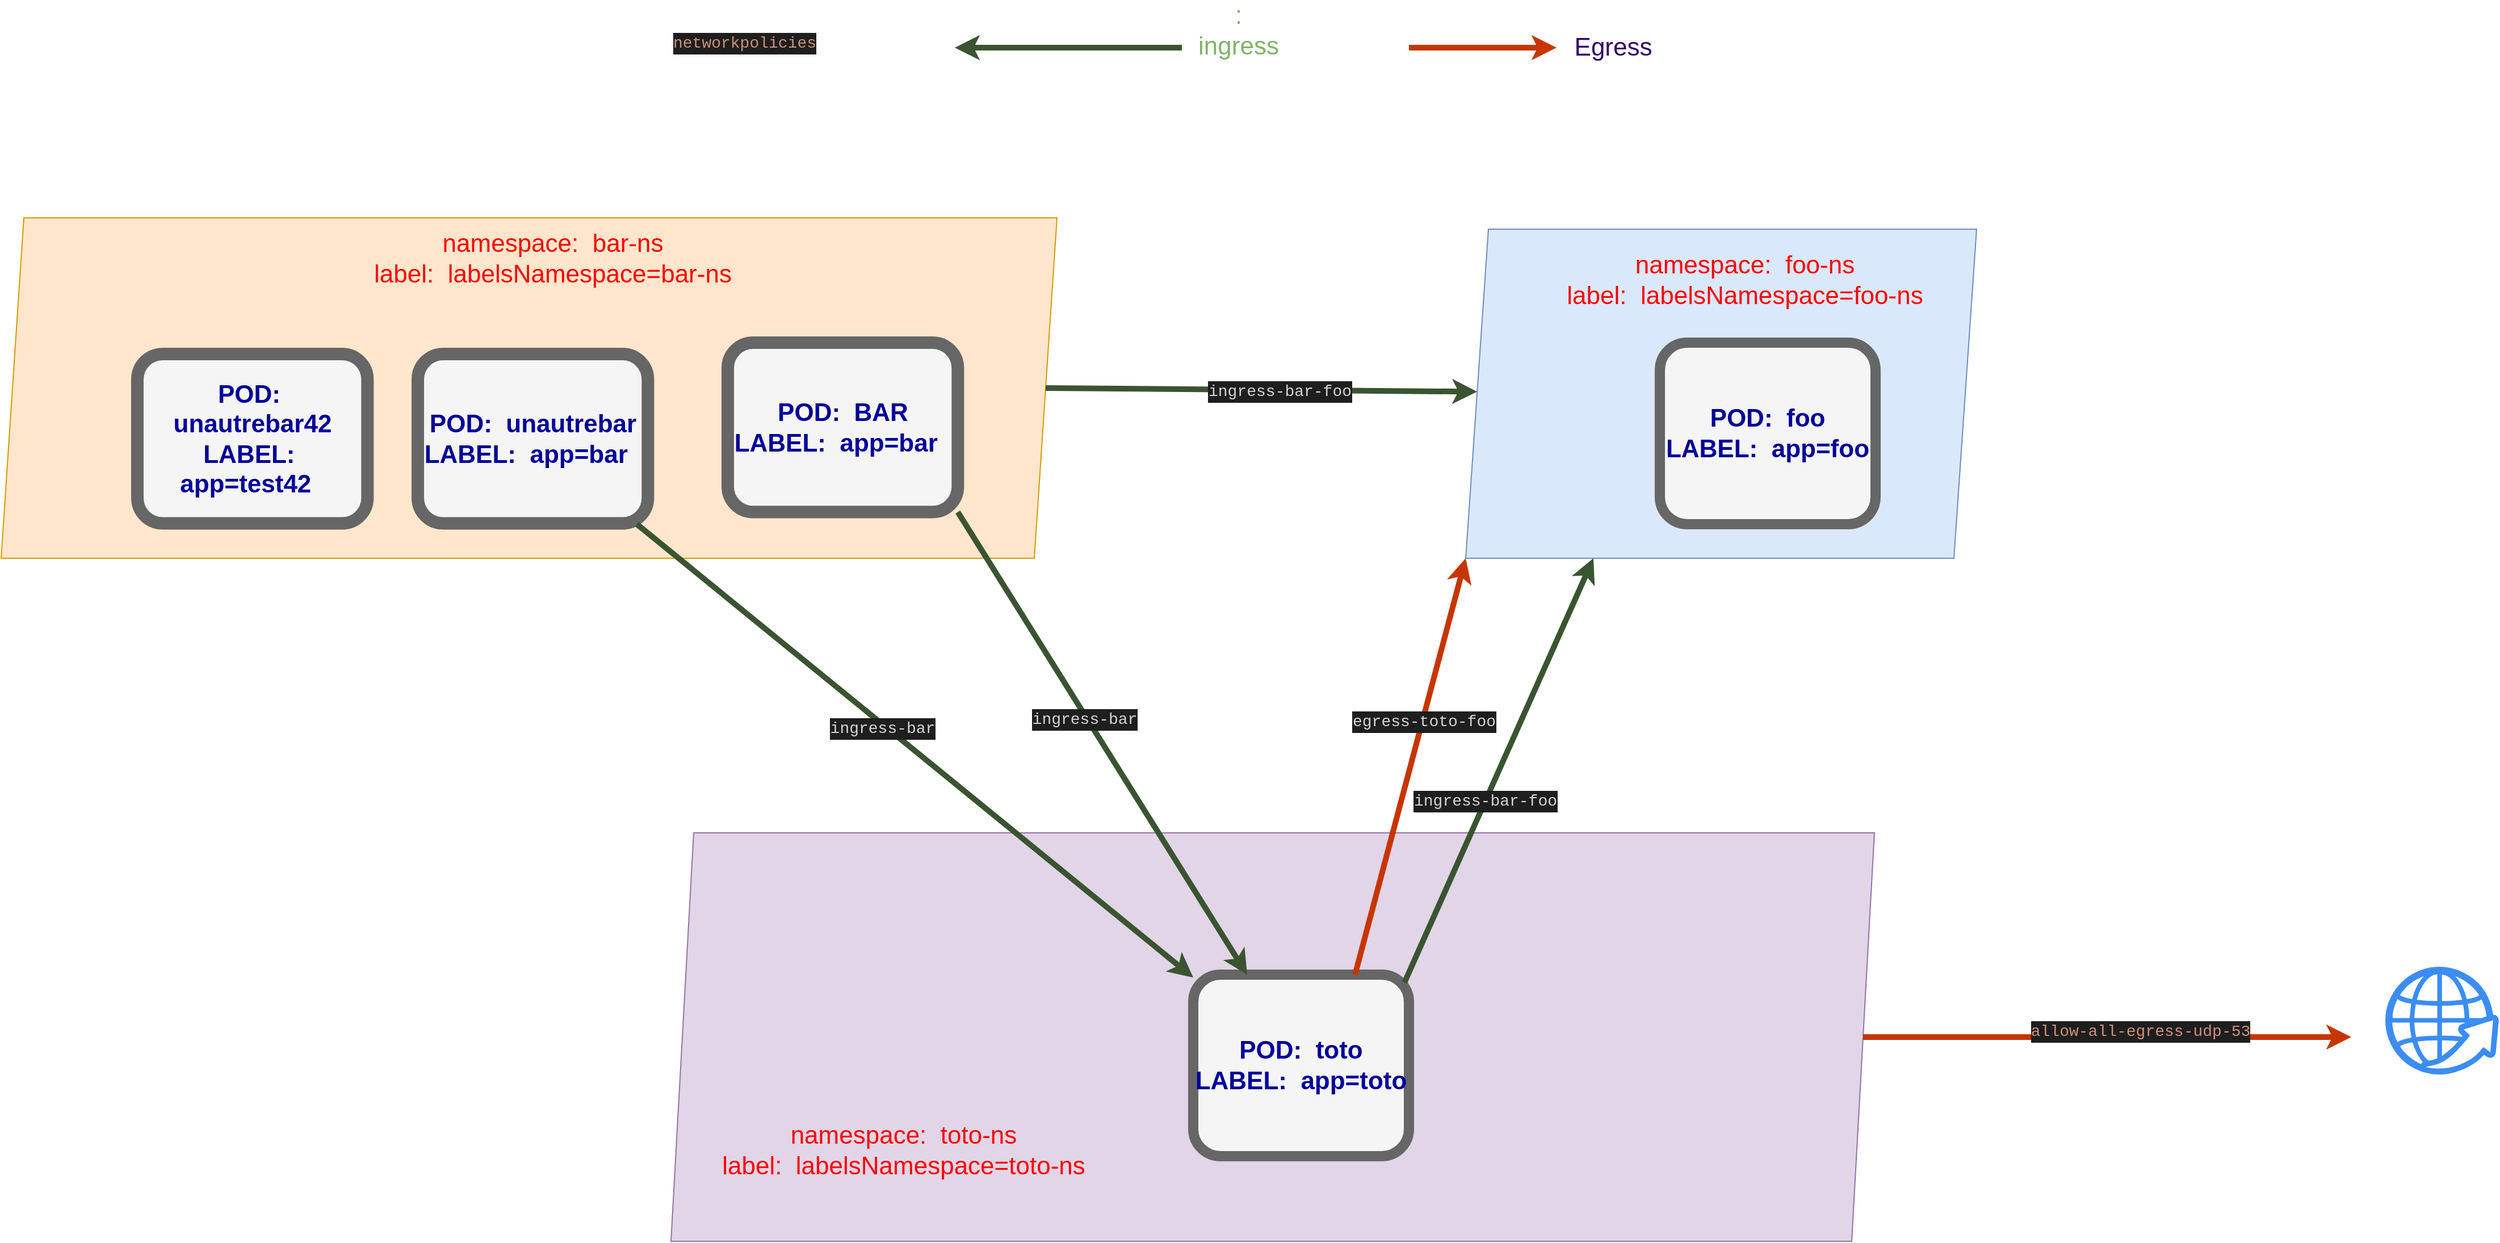 <mxfile version="20.8.16" type="device"><diagram name="Page-1" id="wk91Le1Sq5bE2MNHmVo6"><mxGraphModel dx="3375" dy="2372" grid="1" gridSize="10" guides="1" tooltips="1" connect="1" arrows="1" fold="1" page="1" pageScale="1" pageWidth="1169" pageHeight="827" math="0" shadow="0"><root><mxCell id="0"/><mxCell id="1" parent="0"/><mxCell id="jr1oMupgiASy1x3-MhDK-10" value="" style="group" vertex="1" connectable="0" parent="1"><mxGeometry x="-560" y="30" width="930" height="300" as="geometry"/></mxCell><mxCell id="jr1oMupgiASy1x3-MhDK-4" value="" style="shape=parallelogram;perimeter=parallelogramPerimeter;whiteSpace=wrap;html=1;fixedSize=1;fontSize=22;fillColor=#ffe6cc;strokeColor=#d79b00;" vertex="1" parent="jr1oMupgiASy1x3-MhDK-10"><mxGeometry width="930.0" height="300" as="geometry"/></mxCell><mxCell id="jr1oMupgiASy1x3-MhDK-1" value="POD:&amp;nbsp; BAR&lt;br style=&quot;font-size: 22px;&quot;&gt;LABEL:&amp;nbsp; app=bar&amp;nbsp;&amp;nbsp;" style="rounded=1;whiteSpace=wrap;html=1;fontSize=22;fillColor=#f5f5f5;fontColor=#000099;strokeColor=#666666;strokeWidth=11;fontStyle=1" vertex="1" parent="jr1oMupgiASy1x3-MhDK-10"><mxGeometry x="640" y="110" width="202.67" height="149.31" as="geometry"/></mxCell><mxCell id="jr1oMupgiASy1x3-MhDK-7" value="namespace:&amp;nbsp; bar-ns&lt;br&gt;label:&amp;nbsp;&amp;nbsp;labelsNamespace=bar-ns" style="text;html=1;strokeColor=none;fillColor=none;align=center;verticalAlign=middle;whiteSpace=wrap;rounded=0;fontSize=22;fontColor=#FF0000;" vertex="1" parent="jr1oMupgiASy1x3-MhDK-10"><mxGeometry x="144.667" width="682.0" height="72.414" as="geometry"/></mxCell><mxCell id="jr1oMupgiASy1x3-MhDK-25" value="POD:&amp;nbsp; unautrebar&lt;br style=&quot;font-size: 22px;&quot;&gt;LABEL:&amp;nbsp; app=bar&amp;nbsp;&amp;nbsp;" style="rounded=1;whiteSpace=wrap;html=1;fontSize=22;fillColor=#f5f5f5;fontColor=#000099;strokeColor=#666666;strokeWidth=11;fontStyle=1" vertex="1" parent="jr1oMupgiASy1x3-MhDK-10"><mxGeometry x="367" y="120" width="202.67" height="149.31" as="geometry"/></mxCell><mxCell id="jr1oMupgiASy1x3-MhDK-28" value="POD:&amp;nbsp; unautrebar42&lt;br style=&quot;font-size: 22px;&quot;&gt;LABEL:&amp;nbsp; app=test42&amp;nbsp;&amp;nbsp;" style="rounded=1;whiteSpace=wrap;html=1;fontSize=22;fillColor=#f5f5f5;fontColor=#000099;strokeColor=#666666;strokeWidth=11;fontStyle=1" vertex="1" parent="jr1oMupgiASy1x3-MhDK-10"><mxGeometry x="120" y="120" width="202.67" height="149.31" as="geometry"/></mxCell><mxCell id="jr1oMupgiASy1x3-MhDK-11" value="" style="group" vertex="1" connectable="0" parent="1"><mxGeometry x="730" y="40" width="450" height="290" as="geometry"/></mxCell><mxCell id="jr1oMupgiASy1x3-MhDK-5" value="" style="shape=parallelogram;perimeter=parallelogramPerimeter;whiteSpace=wrap;html=1;fixedSize=1;fontSize=22;fillColor=#dae8fc;strokeColor=#6c8ebf;" vertex="1" parent="jr1oMupgiASy1x3-MhDK-11"><mxGeometry width="450" height="290" as="geometry"/></mxCell><mxCell id="jr1oMupgiASy1x3-MhDK-2" value="POD:&amp;nbsp; foo&lt;br style=&quot;font-size: 22px;&quot;&gt;LABEL:&amp;nbsp; app=foo" style="rounded=1;whiteSpace=wrap;html=1;fontSize=22;strokeWidth=9;fillColor=#f5f5f5;fontColor=#000099;strokeColor=#666666;fontStyle=1" vertex="1" parent="jr1oMupgiASy1x3-MhDK-11"><mxGeometry x="171" y="100" width="190" height="160" as="geometry"/></mxCell><mxCell id="jr1oMupgiASy1x3-MhDK-8" value="namespace:&amp;nbsp; foo-ns&lt;br&gt;label:&amp;nbsp;&amp;nbsp;labelsNamespace=foo-ns" style="text;html=1;strokeColor=none;fillColor=none;align=center;verticalAlign=middle;whiteSpace=wrap;rounded=0;fontSize=22;fontColor=#FF0000;" vertex="1" parent="jr1oMupgiASy1x3-MhDK-11"><mxGeometry x="81" y="10" width="330" height="70" as="geometry"/></mxCell><mxCell id="jr1oMupgiASy1x3-MhDK-12" value="" style="group" vertex="1" connectable="0" parent="1"><mxGeometry x="330" y="537" width="760" height="395" as="geometry"/></mxCell><mxCell id="jr1oMupgiASy1x3-MhDK-13" value="" style="group" vertex="1" connectable="0" parent="jr1oMupgiASy1x3-MhDK-12"><mxGeometry x="30" y="85" width="730" height="310" as="geometry"/></mxCell><mxCell id="jr1oMupgiASy1x3-MhDK-6" value="" style="shape=parallelogram;perimeter=parallelogramPerimeter;whiteSpace=wrap;html=1;fixedSize=1;fontSize=22;fillColor=#e1d5e7;strokeColor=#9673a6;" vertex="1" parent="jr1oMupgiASy1x3-MhDK-13"><mxGeometry x="-330" y="-50" width="1060" height="360" as="geometry"/></mxCell><mxCell id="jr1oMupgiASy1x3-MhDK-3" value="POD:&amp;nbsp; toto&lt;br style=&quot;font-size: 22px;&quot;&gt;LABEL:&amp;nbsp; app=toto" style="rounded=1;whiteSpace=wrap;html=1;fontSize=22;fillColor=#f5f5f5;strokeColor=#666666;strokeWidth=9;fontColor=#000099;fontStyle=1" vertex="1" parent="jr1oMupgiASy1x3-MhDK-13"><mxGeometry x="130" y="75" width="190" height="160" as="geometry"/></mxCell><mxCell id="jr1oMupgiASy1x3-MhDK-14" value="" style="endArrow=classic;html=1;rounded=0;fontSize=22;fontColor=#000099;strokeWidth=5;fillColor=#6d8764;strokeColor=#3A5431;exitX=1;exitY=0.5;exitDx=0;exitDy=0;" edge="1" parent="1" source="jr1oMupgiASy1x3-MhDK-4" target="jr1oMupgiASy1x3-MhDK-5"><mxGeometry width="50" height="50" relative="1" as="geometry"><mxPoint x="730" y="160" as="sourcePoint"/><mxPoint x="720" y="240" as="targetPoint"/></mxGeometry></mxCell><mxCell id="jr1oMupgiASy1x3-MhDK-15" value="&lt;div style=&quot;color: rgb(212, 212, 212); background-color: rgb(30, 30, 30); font-family: Consolas, &amp;quot;Courier New&amp;quot;, monospace; font-size: 14px; line-height: 19px;&quot;&gt;ingress-bar-foo&lt;/div&gt;" style="edgeLabel;html=1;align=center;verticalAlign=middle;resizable=0;points=[];fontSize=22;fontColor=#000099;" vertex="1" connectable="0" parent="jr1oMupgiASy1x3-MhDK-14"><mxGeometry x="0.084" y="-1" relative="1" as="geometry"><mxPoint as="offset"/></mxGeometry></mxCell><mxCell id="jr1oMupgiASy1x3-MhDK-16" value="&lt;div style=&quot;color: rgb(212, 212, 212); background-color: rgb(30, 30, 30); font-family: Consolas, &amp;quot;Courier New&amp;quot;, monospace; font-weight: normal; font-size: 14px; line-height: 19px;&quot;&gt;&lt;div&gt;&lt;span style=&quot;color: #ce9178;&quot;&gt;networkpolicies&lt;/span&gt;&lt;/div&gt;&lt;/div&gt;" style="text;whiteSpace=wrap;html=1;fontSize=22;fontColor=#000099;" vertex="1" parent="1"><mxGeometry x="30" y="-140" width="150" height="40" as="geometry"/></mxCell><mxCell id="jr1oMupgiASy1x3-MhDK-17" value="" style="endArrow=classic;html=1;rounded=0;strokeWidth=5;fontSize=22;fontColor=#000099;fillColor=#6d8764;strokeColor=#3A5431;" edge="1" parent="1"><mxGeometry width="50" height="50" relative="1" as="geometry"><mxPoint x="480" y="-120" as="sourcePoint"/><mxPoint x="280" y="-120" as="targetPoint"/></mxGeometry></mxCell><mxCell id="jr1oMupgiASy1x3-MhDK-18" value=": ingress" style="text;html=1;strokeColor=none;fillColor=none;align=center;verticalAlign=middle;whiteSpace=wrap;rounded=0;fontSize=22;fontColor=#82B366;" vertex="1" parent="1"><mxGeometry x="500" y="-150" width="60" height="30" as="geometry"/></mxCell><mxCell id="jr1oMupgiASy1x3-MhDK-19" value="" style="endArrow=classic;html=1;rounded=0;strokeWidth=5;fontSize=22;fontColor=#82B366;fillColor=#fa6800;strokeColor=#C73500;" edge="1" parent="1"><mxGeometry width="50" height="50" relative="1" as="geometry"><mxPoint x="680" y="-120" as="sourcePoint"/><mxPoint x="810" y="-120" as="targetPoint"/></mxGeometry></mxCell><mxCell id="jr1oMupgiASy1x3-MhDK-20" value="Egress" style="text;html=1;strokeColor=none;fillColor=none;align=center;verticalAlign=middle;whiteSpace=wrap;rounded=0;fontSize=22;fontColor=#330066;" vertex="1" parent="1"><mxGeometry x="830" y="-135" width="60" height="30" as="geometry"/></mxCell><mxCell id="jr1oMupgiASy1x3-MhDK-21" value="" style="endArrow=classic;html=1;rounded=0;strokeWidth=5;fontSize=22;fontColor=#330066;entryX=0.25;entryY=1;entryDx=0;entryDy=0;exitX=0.979;exitY=0.044;exitDx=0;exitDy=0;exitPerimeter=0;fillColor=#6d8764;strokeColor=#3A5431;" edge="1" parent="1" source="jr1oMupgiASy1x3-MhDK-3" target="jr1oMupgiASy1x3-MhDK-5"><mxGeometry width="50" height="50" relative="1" as="geometry"><mxPoint x="560" y="470" as="sourcePoint"/><mxPoint x="610" y="420" as="targetPoint"/></mxGeometry></mxCell><mxCell id="jr1oMupgiASy1x3-MhDK-22" value="&lt;div style=&quot;color: rgb(212, 212, 212); background-color: rgb(30, 30, 30); font-family: Consolas, &amp;quot;Courier New&amp;quot;, monospace; font-size: 14px; line-height: 19px;&quot;&gt;ingress-bar-foo&lt;/div&gt;" style="edgeLabel;html=1;align=center;verticalAlign=middle;resizable=0;points=[];fontSize=22;fontColor=#330066;" vertex="1" connectable="0" parent="jr1oMupgiASy1x3-MhDK-21"><mxGeometry x="-0.144" y="1" relative="1" as="geometry"><mxPoint as="offset"/></mxGeometry></mxCell><mxCell id="jr1oMupgiASy1x3-MhDK-23" value="" style="endArrow=classic;html=1;rounded=0;strokeWidth=5;fontSize=22;fontColor=#330066;exitX=1;exitY=1;exitDx=0;exitDy=0;entryX=0.25;entryY=0;entryDx=0;entryDy=0;fillColor=#6d8764;strokeColor=#3A5431;" edge="1" parent="1" source="jr1oMupgiASy1x3-MhDK-1" target="jr1oMupgiASy1x3-MhDK-3"><mxGeometry width="50" height="50" relative="1" as="geometry"><mxPoint x="560" y="470" as="sourcePoint"/><mxPoint x="610" y="420" as="targetPoint"/></mxGeometry></mxCell><mxCell id="jr1oMupgiASy1x3-MhDK-24" value="&lt;div style=&quot;color: rgb(212, 212, 212); background-color: rgb(30, 30, 30); font-family: Consolas, &amp;quot;Courier New&amp;quot;, monospace; font-size: 14px; line-height: 19px;&quot;&gt;ingress-bar&lt;/div&gt;" style="edgeLabel;html=1;align=center;verticalAlign=middle;resizable=0;points=[];fontSize=22;fontColor=#330066;" vertex="1" connectable="0" parent="jr1oMupgiASy1x3-MhDK-23"><mxGeometry x="-0.111" y="-3" relative="1" as="geometry"><mxPoint as="offset"/></mxGeometry></mxCell><mxCell id="jr1oMupgiASy1x3-MhDK-9" value="namespace:&amp;nbsp; toto-ns&lt;br&gt;label:&amp;nbsp;&amp;nbsp;labelsNamespace=toto-ns" style="text;html=1;strokeColor=none;fillColor=none;align=center;verticalAlign=middle;whiteSpace=wrap;rounded=0;fontSize=22;fontColor=#FF0000;" vertex="1" parent="1"><mxGeometry x="70" y="817" width="330" height="70" as="geometry"/></mxCell><mxCell id="jr1oMupgiASy1x3-MhDK-26" value="" style="endArrow=classic;html=1;rounded=0;strokeWidth=5;fontSize=22;fontColor=#330066;fillColor=#6d8764;strokeColor=#3A5431;" edge="1" parent="1" target="jr1oMupgiASy1x3-MhDK-3"><mxGeometry width="50" height="50" relative="1" as="geometry"><mxPoint y="300" as="sourcePoint"/><mxPoint x="244.83" y="677.69" as="targetPoint"/></mxGeometry></mxCell><mxCell id="jr1oMupgiASy1x3-MhDK-27" value="&lt;div style=&quot;color: rgb(212, 212, 212); background-color: rgb(30, 30, 30); font-family: Consolas, &amp;quot;Courier New&amp;quot;, monospace; font-size: 14px; line-height: 19px;&quot;&gt;ingress-bar&lt;/div&gt;" style="edgeLabel;html=1;align=center;verticalAlign=middle;resizable=0;points=[];fontSize=22;fontColor=#330066;" vertex="1" connectable="0" parent="jr1oMupgiASy1x3-MhDK-26"><mxGeometry x="-0.111" y="-3" relative="1" as="geometry"><mxPoint as="offset"/></mxGeometry></mxCell><mxCell id="jr1oMupgiASy1x3-MhDK-29" value="" style="endArrow=classic;html=1;rounded=0;strokeWidth=5;fontSize=22;fontColor=#330066;exitX=0.75;exitY=0;exitDx=0;exitDy=0;entryX=0;entryY=1;entryDx=0;entryDy=0;fillColor=#fa6800;strokeColor=#C73500;" edge="1" parent="1" source="jr1oMupgiASy1x3-MhDK-3" target="jr1oMupgiASy1x3-MhDK-5"><mxGeometry width="50" height="50" relative="1" as="geometry"><mxPoint x="370" y="350" as="sourcePoint"/><mxPoint x="420" y="300" as="targetPoint"/></mxGeometry></mxCell><mxCell id="jr1oMupgiASy1x3-MhDK-30" value="&lt;div style=&quot;color: rgb(212, 212, 212); background-color: rgb(30, 30, 30); font-family: Consolas, &amp;quot;Courier New&amp;quot;, monospace; font-size: 14px; line-height: 19px;&quot;&gt;egress-toto-foo&lt;/div&gt;" style="edgeLabel;html=1;align=center;verticalAlign=middle;resizable=0;points=[];fontSize=22;fontColor=#330066;" vertex="1" connectable="0" parent="jr1oMupgiASy1x3-MhDK-29"><mxGeometry x="0.216" y="-1" relative="1" as="geometry"><mxPoint as="offset"/></mxGeometry></mxCell><mxCell id="jr1oMupgiASy1x3-MhDK-31" value="&#10;&lt;div style=&quot;color: rgb(212, 212, 212); background-color: rgb(30, 30, 30); font-family: Consolas, &amp;quot;Courier New&amp;quot;, monospace; font-weight: normal; font-size: 14px; line-height: 19px;&quot;&gt;&lt;div&gt;&lt;span style=&quot;color: #ce9178;&quot;&gt;allow-all-egress-udp-53&lt;/span&gt;&lt;/div&gt;&lt;/div&gt;&#10;&#10;" style="endArrow=classic;html=1;rounded=0;strokeWidth=5;fontSize=22;fontColor=#330066;fillColor=#fa6800;strokeColor=#C73500;" edge="1" parent="1" source="jr1oMupgiASy1x3-MhDK-6"><mxGeometry x="0.134" y="-8" width="50" height="50" relative="1" as="geometry"><mxPoint x="370" y="660" as="sourcePoint"/><mxPoint x="1510" y="752" as="targetPoint"/><mxPoint as="offset"/></mxGeometry></mxCell><mxCell id="jr1oMupgiASy1x3-MhDK-33" value="" style="sketch=0;html=1;aspect=fixed;strokeColor=none;shadow=0;align=center;verticalAlign=top;fillColor=#3B8DF1;shape=mxgraph.gcp2.globe_world;strokeWidth=11;fontSize=22;fontColor=#330066;" vertex="1" parent="1"><mxGeometry x="1540" y="690" width="100" height="95" as="geometry"/></mxCell></root></mxGraphModel></diagram></mxfile>